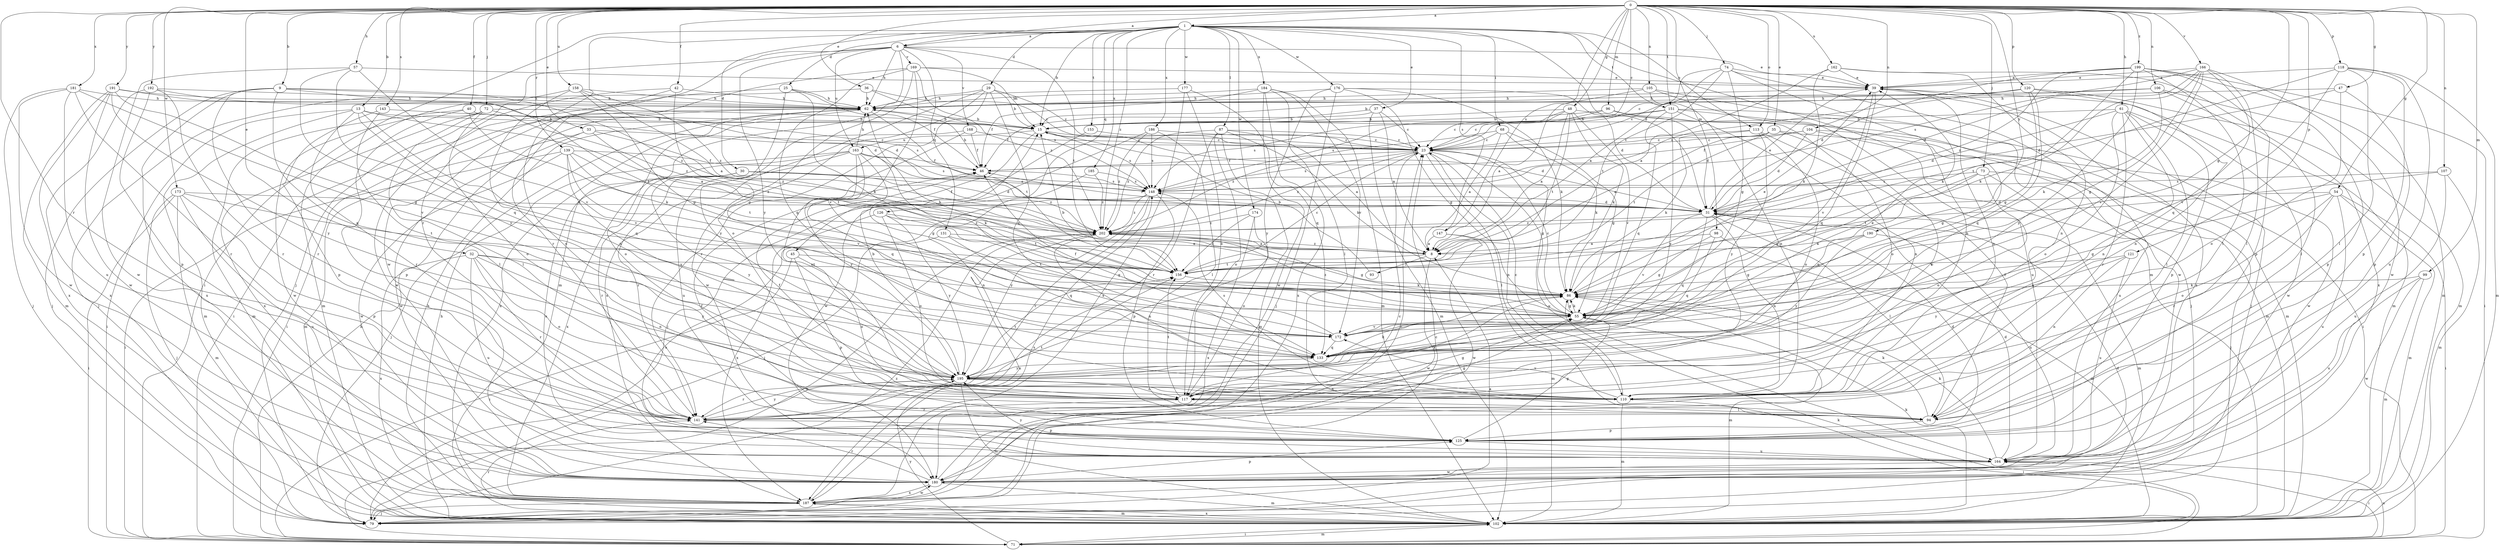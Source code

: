 strict digraph  {
0;
1;
6;
8;
9;
13;
15;
23;
25;
29;
30;
31;
32;
33;
35;
36;
37;
39;
40;
42;
45;
46;
47;
48;
54;
55;
57;
61;
62;
68;
71;
72;
73;
74;
79;
86;
87;
93;
94;
96;
98;
99;
102;
104;
105;
106;
107;
110;
113;
117;
118;
120;
121;
125;
126;
131;
133;
139;
141;
143;
147;
148;
151;
153;
156;
158;
162;
163;
164;
166;
168;
169;
172;
173;
174;
176;
177;
180;
181;
184;
185;
186;
187;
190;
191;
192;
195;
199;
202;
0 -> 1  [label=a];
0 -> 6  [label=a];
0 -> 9  [label=b];
0 -> 13  [label=b];
0 -> 23  [label=c];
0 -> 32  [label=e];
0 -> 33  [label=e];
0 -> 35  [label=e];
0 -> 36  [label=e];
0 -> 40  [label=f];
0 -> 42  [label=f];
0 -> 47  [label=g];
0 -> 48  [label=g];
0 -> 54  [label=g];
0 -> 55  [label=g];
0 -> 57  [label=h];
0 -> 61  [label=h];
0 -> 72  [label=j];
0 -> 73  [label=j];
0 -> 74  [label=j];
0 -> 96  [label=m];
0 -> 98  [label=m];
0 -> 99  [label=m];
0 -> 104  [label=n];
0 -> 105  [label=n];
0 -> 106  [label=n];
0 -> 107  [label=n];
0 -> 113  [label=o];
0 -> 118  [label=p];
0 -> 120  [label=p];
0 -> 121  [label=p];
0 -> 139  [label=r];
0 -> 141  [label=r];
0 -> 143  [label=s];
0 -> 147  [label=s];
0 -> 151  [label=t];
0 -> 158  [label=u];
0 -> 162  [label=u];
0 -> 166  [label=v];
0 -> 173  [label=w];
0 -> 181  [label=x];
0 -> 190  [label=y];
0 -> 191  [label=y];
0 -> 192  [label=y];
0 -> 199  [label=z];
1 -> 6  [label=a];
1 -> 15  [label=b];
1 -> 25  [label=d];
1 -> 29  [label=d];
1 -> 30  [label=d];
1 -> 31  [label=d];
1 -> 37  [label=e];
1 -> 68  [label=i];
1 -> 71  [label=i];
1 -> 87  [label=l];
1 -> 102  [label=m];
1 -> 113  [label=o];
1 -> 126  [label=q];
1 -> 141  [label=r];
1 -> 147  [label=s];
1 -> 151  [label=t];
1 -> 153  [label=t];
1 -> 174  [label=w];
1 -> 176  [label=w];
1 -> 177  [label=w];
1 -> 184  [label=x];
1 -> 185  [label=x];
1 -> 186  [label=x];
1 -> 202  [label=z];
6 -> 39  [label=e];
6 -> 62  [label=h];
6 -> 79  [label=j];
6 -> 102  [label=m];
6 -> 131  [label=q];
6 -> 156  [label=t];
6 -> 163  [label=u];
6 -> 168  [label=v];
6 -> 169  [label=v];
6 -> 180  [label=w];
6 -> 195  [label=y];
8 -> 93  [label=l];
8 -> 156  [label=t];
8 -> 180  [label=w];
8 -> 202  [label=z];
9 -> 62  [label=h];
9 -> 79  [label=j];
9 -> 133  [label=q];
9 -> 141  [label=r];
9 -> 156  [label=t];
9 -> 187  [label=x];
9 -> 202  [label=z];
13 -> 8  [label=a];
13 -> 15  [label=b];
13 -> 71  [label=i];
13 -> 102  [label=m];
13 -> 133  [label=q];
13 -> 141  [label=r];
13 -> 172  [label=v];
15 -> 23  [label=c];
15 -> 31  [label=d];
15 -> 45  [label=f];
15 -> 148  [label=s];
15 -> 163  [label=u];
23 -> 46  [label=f];
23 -> 55  [label=g];
23 -> 94  [label=l];
23 -> 110  [label=n];
23 -> 148  [label=s];
23 -> 164  [label=u];
23 -> 202  [label=z];
25 -> 46  [label=f];
25 -> 62  [label=h];
25 -> 71  [label=i];
25 -> 86  [label=k];
25 -> 195  [label=y];
29 -> 15  [label=b];
29 -> 23  [label=c];
29 -> 62  [label=h];
29 -> 133  [label=q];
29 -> 141  [label=r];
29 -> 180  [label=w];
29 -> 187  [label=x];
30 -> 31  [label=d];
30 -> 141  [label=r];
30 -> 148  [label=s];
30 -> 164  [label=u];
30 -> 195  [label=y];
30 -> 202  [label=z];
31 -> 39  [label=e];
31 -> 46  [label=f];
31 -> 94  [label=l];
31 -> 102  [label=m];
31 -> 110  [label=n];
31 -> 133  [label=q];
31 -> 172  [label=v];
31 -> 202  [label=z];
32 -> 110  [label=n];
32 -> 117  [label=o];
32 -> 141  [label=r];
32 -> 156  [label=t];
32 -> 164  [label=u];
32 -> 187  [label=x];
32 -> 195  [label=y];
33 -> 23  [label=c];
33 -> 102  [label=m];
33 -> 156  [label=t];
33 -> 180  [label=w];
33 -> 202  [label=z];
35 -> 8  [label=a];
35 -> 23  [label=c];
35 -> 117  [label=o];
35 -> 156  [label=t];
35 -> 164  [label=u];
36 -> 23  [label=c];
36 -> 62  [label=h];
36 -> 79  [label=j];
36 -> 148  [label=s];
37 -> 8  [label=a];
37 -> 15  [label=b];
37 -> 23  [label=c];
37 -> 46  [label=f];
37 -> 102  [label=m];
39 -> 62  [label=h];
39 -> 79  [label=j];
39 -> 102  [label=m];
39 -> 110  [label=n];
39 -> 133  [label=q];
39 -> 172  [label=v];
40 -> 15  [label=b];
40 -> 86  [label=k];
40 -> 102  [label=m];
40 -> 125  [label=p];
40 -> 148  [label=s];
42 -> 55  [label=g];
42 -> 62  [label=h];
42 -> 117  [label=o];
42 -> 180  [label=w];
45 -> 71  [label=i];
45 -> 117  [label=o];
45 -> 125  [label=p];
45 -> 156  [label=t];
46 -> 62  [label=h];
46 -> 148  [label=s];
47 -> 31  [label=d];
47 -> 62  [label=h];
47 -> 117  [label=o];
47 -> 125  [label=p];
48 -> 8  [label=a];
48 -> 15  [label=b];
48 -> 23  [label=c];
48 -> 86  [label=k];
48 -> 102  [label=m];
48 -> 148  [label=s];
48 -> 156  [label=t];
48 -> 172  [label=v];
54 -> 31  [label=d];
54 -> 55  [label=g];
54 -> 71  [label=i];
54 -> 102  [label=m];
54 -> 117  [label=o];
54 -> 141  [label=r];
54 -> 164  [label=u];
55 -> 23  [label=c];
55 -> 86  [label=k];
55 -> 102  [label=m];
55 -> 172  [label=v];
55 -> 202  [label=z];
57 -> 39  [label=e];
57 -> 133  [label=q];
57 -> 172  [label=v];
57 -> 180  [label=w];
57 -> 195  [label=y];
61 -> 15  [label=b];
61 -> 31  [label=d];
61 -> 94  [label=l];
61 -> 110  [label=n];
61 -> 117  [label=o];
61 -> 125  [label=p];
61 -> 141  [label=r];
61 -> 180  [label=w];
62 -> 15  [label=b];
62 -> 71  [label=i];
62 -> 117  [label=o];
62 -> 156  [label=t];
62 -> 187  [label=x];
68 -> 8  [label=a];
68 -> 23  [label=c];
68 -> 55  [label=g];
68 -> 86  [label=k];
68 -> 202  [label=z];
71 -> 62  [label=h];
71 -> 86  [label=k];
71 -> 102  [label=m];
71 -> 164  [label=u];
71 -> 195  [label=y];
71 -> 202  [label=z];
72 -> 15  [label=b];
72 -> 94  [label=l];
72 -> 117  [label=o];
72 -> 180  [label=w];
72 -> 187  [label=x];
72 -> 202  [label=z];
73 -> 55  [label=g];
73 -> 79  [label=j];
73 -> 110  [label=n];
73 -> 117  [label=o];
73 -> 133  [label=q];
73 -> 148  [label=s];
74 -> 8  [label=a];
74 -> 23  [label=c];
74 -> 39  [label=e];
74 -> 55  [label=g];
74 -> 110  [label=n];
74 -> 156  [label=t];
74 -> 180  [label=w];
79 -> 8  [label=a];
79 -> 23  [label=c];
79 -> 31  [label=d];
79 -> 202  [label=z];
86 -> 15  [label=b];
86 -> 39  [label=e];
86 -> 55  [label=g];
86 -> 62  [label=h];
87 -> 8  [label=a];
87 -> 23  [label=c];
87 -> 86  [label=k];
87 -> 102  [label=m];
87 -> 117  [label=o];
87 -> 141  [label=r];
87 -> 202  [label=z];
93 -> 15  [label=b];
94 -> 86  [label=k];
94 -> 125  [label=p];
96 -> 15  [label=b];
96 -> 23  [label=c];
96 -> 31  [label=d];
96 -> 117  [label=o];
98 -> 8  [label=a];
98 -> 55  [label=g];
98 -> 102  [label=m];
98 -> 133  [label=q];
99 -> 86  [label=k];
99 -> 102  [label=m];
99 -> 164  [label=u];
99 -> 180  [label=w];
102 -> 62  [label=h];
102 -> 71  [label=i];
102 -> 86  [label=k];
102 -> 141  [label=r];
102 -> 187  [label=x];
104 -> 23  [label=c];
104 -> 31  [label=d];
104 -> 46  [label=f];
104 -> 55  [label=g];
104 -> 180  [label=w];
105 -> 8  [label=a];
105 -> 62  [label=h];
105 -> 79  [label=j];
105 -> 110  [label=n];
105 -> 164  [label=u];
106 -> 15  [label=b];
106 -> 62  [label=h];
106 -> 86  [label=k];
106 -> 94  [label=l];
106 -> 125  [label=p];
107 -> 102  [label=m];
107 -> 148  [label=s];
107 -> 156  [label=t];
107 -> 164  [label=u];
110 -> 23  [label=c];
110 -> 46  [label=f];
110 -> 71  [label=i];
110 -> 102  [label=m];
110 -> 148  [label=s];
110 -> 172  [label=v];
113 -> 23  [label=c];
113 -> 86  [label=k];
113 -> 94  [label=l];
113 -> 117  [label=o];
113 -> 195  [label=y];
117 -> 55  [label=g];
117 -> 86  [label=k];
117 -> 94  [label=l];
117 -> 141  [label=r];
117 -> 156  [label=t];
118 -> 39  [label=e];
118 -> 94  [label=l];
118 -> 102  [label=m];
118 -> 125  [label=p];
118 -> 156  [label=t];
118 -> 164  [label=u];
118 -> 172  [label=v];
120 -> 23  [label=c];
120 -> 55  [label=g];
120 -> 62  [label=h];
120 -> 102  [label=m];
120 -> 110  [label=n];
120 -> 133  [label=q];
120 -> 148  [label=s];
121 -> 110  [label=n];
121 -> 156  [label=t];
121 -> 164  [label=u];
121 -> 195  [label=y];
125 -> 31  [label=d];
125 -> 46  [label=f];
125 -> 55  [label=g];
125 -> 164  [label=u];
126 -> 117  [label=o];
126 -> 156  [label=t];
126 -> 187  [label=x];
126 -> 195  [label=y];
126 -> 202  [label=z];
131 -> 8  [label=a];
131 -> 55  [label=g];
131 -> 133  [label=q];
131 -> 164  [label=u];
133 -> 39  [label=e];
133 -> 195  [label=y];
139 -> 46  [label=f];
139 -> 71  [label=i];
139 -> 156  [label=t];
139 -> 172  [label=v];
139 -> 180  [label=w];
139 -> 195  [label=y];
139 -> 202  [label=z];
141 -> 55  [label=g];
141 -> 125  [label=p];
141 -> 156  [label=t];
141 -> 195  [label=y];
143 -> 15  [label=b];
143 -> 94  [label=l];
143 -> 125  [label=p];
147 -> 8  [label=a];
147 -> 102  [label=m];
147 -> 180  [label=w];
148 -> 31  [label=d];
148 -> 79  [label=j];
148 -> 125  [label=p];
148 -> 141  [label=r];
148 -> 195  [label=y];
148 -> 202  [label=z];
151 -> 15  [label=b];
151 -> 71  [label=i];
151 -> 102  [label=m];
151 -> 110  [label=n];
151 -> 133  [label=q];
151 -> 148  [label=s];
151 -> 195  [label=y];
153 -> 23  [label=c];
153 -> 79  [label=j];
156 -> 23  [label=c];
156 -> 86  [label=k];
158 -> 8  [label=a];
158 -> 55  [label=g];
158 -> 62  [label=h];
158 -> 102  [label=m];
158 -> 110  [label=n];
158 -> 202  [label=z];
162 -> 8  [label=a];
162 -> 39  [label=e];
162 -> 86  [label=k];
162 -> 110  [label=n];
162 -> 187  [label=x];
163 -> 46  [label=f];
163 -> 55  [label=g];
163 -> 62  [label=h];
163 -> 79  [label=j];
163 -> 86  [label=k];
163 -> 133  [label=q];
163 -> 141  [label=r];
163 -> 148  [label=s];
163 -> 187  [label=x];
163 -> 195  [label=y];
164 -> 31  [label=d];
164 -> 71  [label=i];
164 -> 86  [label=k];
164 -> 180  [label=w];
164 -> 195  [label=y];
166 -> 31  [label=d];
166 -> 39  [label=e];
166 -> 55  [label=g];
166 -> 86  [label=k];
166 -> 94  [label=l];
166 -> 133  [label=q];
166 -> 148  [label=s];
166 -> 172  [label=v];
166 -> 180  [label=w];
168 -> 23  [label=c];
168 -> 46  [label=f];
168 -> 110  [label=n];
168 -> 164  [label=u];
169 -> 15  [label=b];
169 -> 39  [label=e];
169 -> 117  [label=o];
169 -> 133  [label=q];
169 -> 141  [label=r];
169 -> 172  [label=v];
169 -> 202  [label=z];
172 -> 46  [label=f];
172 -> 133  [label=q];
173 -> 31  [label=d];
173 -> 71  [label=i];
173 -> 79  [label=j];
173 -> 102  [label=m];
173 -> 125  [label=p];
173 -> 156  [label=t];
173 -> 164  [label=u];
174 -> 117  [label=o];
174 -> 156  [label=t];
174 -> 187  [label=x];
174 -> 202  [label=z];
176 -> 31  [label=d];
176 -> 55  [label=g];
176 -> 62  [label=h];
176 -> 79  [label=j];
176 -> 86  [label=k];
176 -> 195  [label=y];
177 -> 62  [label=h];
177 -> 117  [label=o];
177 -> 133  [label=q];
177 -> 187  [label=x];
180 -> 23  [label=c];
180 -> 39  [label=e];
180 -> 102  [label=m];
180 -> 125  [label=p];
180 -> 141  [label=r];
180 -> 187  [label=x];
181 -> 62  [label=h];
181 -> 79  [label=j];
181 -> 141  [label=r];
181 -> 164  [label=u];
181 -> 172  [label=v];
181 -> 180  [label=w];
184 -> 46  [label=f];
184 -> 62  [label=h];
184 -> 94  [label=l];
184 -> 102  [label=m];
184 -> 172  [label=v];
184 -> 180  [label=w];
184 -> 187  [label=x];
185 -> 110  [label=n];
185 -> 148  [label=s];
185 -> 202  [label=z];
186 -> 23  [label=c];
186 -> 94  [label=l];
186 -> 148  [label=s];
186 -> 180  [label=w];
186 -> 202  [label=z];
187 -> 23  [label=c];
187 -> 62  [label=h];
187 -> 79  [label=j];
187 -> 102  [label=m];
187 -> 148  [label=s];
187 -> 180  [label=w];
190 -> 8  [label=a];
190 -> 55  [label=g];
190 -> 164  [label=u];
190 -> 195  [label=y];
191 -> 31  [label=d];
191 -> 55  [label=g];
191 -> 62  [label=h];
191 -> 102  [label=m];
191 -> 180  [label=w];
191 -> 187  [label=x];
191 -> 195  [label=y];
192 -> 31  [label=d];
192 -> 62  [label=h];
192 -> 125  [label=p];
192 -> 141  [label=r];
192 -> 187  [label=x];
195 -> 15  [label=b];
195 -> 86  [label=k];
195 -> 102  [label=m];
195 -> 110  [label=n];
195 -> 117  [label=o];
195 -> 141  [label=r];
195 -> 156  [label=t];
199 -> 31  [label=d];
199 -> 39  [label=e];
199 -> 71  [label=i];
199 -> 86  [label=k];
199 -> 94  [label=l];
199 -> 102  [label=m];
199 -> 125  [label=p];
199 -> 195  [label=y];
199 -> 202  [label=z];
202 -> 8  [label=a];
202 -> 55  [label=g];
202 -> 110  [label=n];
202 -> 187  [label=x];
}

